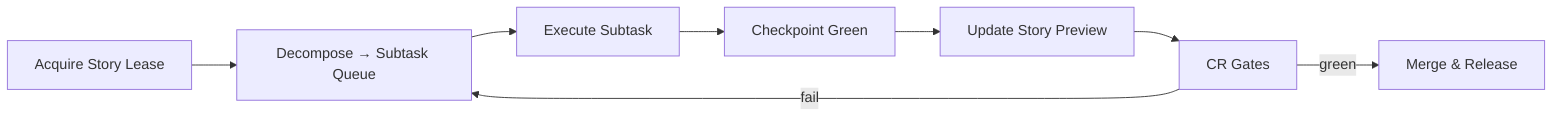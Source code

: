 graph LR
  A[Acquire Story Lease] --> B[Decompose → Subtask Queue]
  B --> C[Execute Subtask]
  C --> D[Checkpoint Green]
  D --> E[Update Story Preview]
  E --> F[CR Gates]
  F -->|fail| B
  F -->|green| G[Merge & Release]